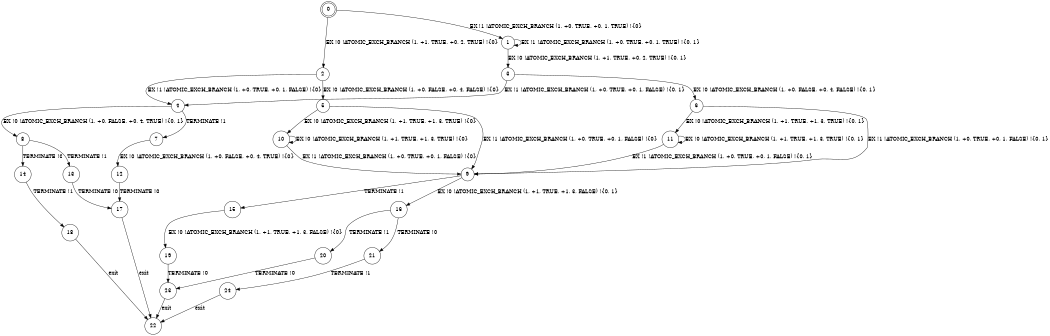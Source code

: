digraph BCG {
size = "7, 10.5";
center = TRUE;
node [shape = circle];
0 [peripheries = 2];
0 -> 1 [label = "EX !1 !ATOMIC_EXCH_BRANCH (1, +0, TRUE, +0, 1, TRUE) !{0}"];
0 -> 2 [label = "EX !0 !ATOMIC_EXCH_BRANCH (1, +1, TRUE, +0, 2, TRUE) !{0}"];
1 -> 3 [label = "EX !0 !ATOMIC_EXCH_BRANCH (1, +1, TRUE, +0, 2, TRUE) !{0, 1}"];
1 -> 1 [label = "EX !1 !ATOMIC_EXCH_BRANCH (1, +0, TRUE, +0, 1, TRUE) !{0, 1}"];
2 -> 4 [label = "EX !1 !ATOMIC_EXCH_BRANCH (1, +0, TRUE, +0, 1, FALSE) !{0}"];
2 -> 5 [label = "EX !0 !ATOMIC_EXCH_BRANCH (1, +0, FALSE, +0, 4, FALSE) !{0}"];
3 -> 4 [label = "EX !1 !ATOMIC_EXCH_BRANCH (1, +0, TRUE, +0, 1, FALSE) !{0, 1}"];
3 -> 6 [label = "EX !0 !ATOMIC_EXCH_BRANCH (1, +0, FALSE, +0, 4, FALSE) !{0, 1}"];
4 -> 7 [label = "TERMINATE !1"];
4 -> 8 [label = "EX !0 !ATOMIC_EXCH_BRANCH (1, +0, FALSE, +0, 4, TRUE) !{0, 1}"];
5 -> 9 [label = "EX !1 !ATOMIC_EXCH_BRANCH (1, +0, TRUE, +0, 1, FALSE) !{0}"];
5 -> 10 [label = "EX !0 !ATOMIC_EXCH_BRANCH (1, +1, TRUE, +1, 3, TRUE) !{0}"];
6 -> 9 [label = "EX !1 !ATOMIC_EXCH_BRANCH (1, +0, TRUE, +0, 1, FALSE) !{0, 1}"];
6 -> 11 [label = "EX !0 !ATOMIC_EXCH_BRANCH (1, +1, TRUE, +1, 3, TRUE) !{0, 1}"];
7 -> 12 [label = "EX !0 !ATOMIC_EXCH_BRANCH (1, +0, FALSE, +0, 4, TRUE) !{0}"];
8 -> 13 [label = "TERMINATE !1"];
8 -> 14 [label = "TERMINATE !0"];
9 -> 15 [label = "TERMINATE !1"];
9 -> 16 [label = "EX !0 !ATOMIC_EXCH_BRANCH (1, +1, TRUE, +1, 3, FALSE) !{0, 1}"];
10 -> 9 [label = "EX !1 !ATOMIC_EXCH_BRANCH (1, +0, TRUE, +0, 1, FALSE) !{0}"];
10 -> 10 [label = "EX !0 !ATOMIC_EXCH_BRANCH (1, +1, TRUE, +1, 3, TRUE) !{0}"];
11 -> 9 [label = "EX !1 !ATOMIC_EXCH_BRANCH (1, +0, TRUE, +0, 1, FALSE) !{0, 1}"];
11 -> 11 [label = "EX !0 !ATOMIC_EXCH_BRANCH (1, +1, TRUE, +1, 3, TRUE) !{0, 1}"];
12 -> 17 [label = "TERMINATE !0"];
13 -> 17 [label = "TERMINATE !0"];
14 -> 18 [label = "TERMINATE !1"];
15 -> 19 [label = "EX !0 !ATOMIC_EXCH_BRANCH (1, +1, TRUE, +1, 3, FALSE) !{0}"];
16 -> 20 [label = "TERMINATE !1"];
16 -> 21 [label = "TERMINATE !0"];
17 -> 22 [label = "exit"];
18 -> 22 [label = "exit"];
19 -> 23 [label = "TERMINATE !0"];
20 -> 23 [label = "TERMINATE !0"];
21 -> 24 [label = "TERMINATE !1"];
23 -> 22 [label = "exit"];
24 -> 22 [label = "exit"];
}
